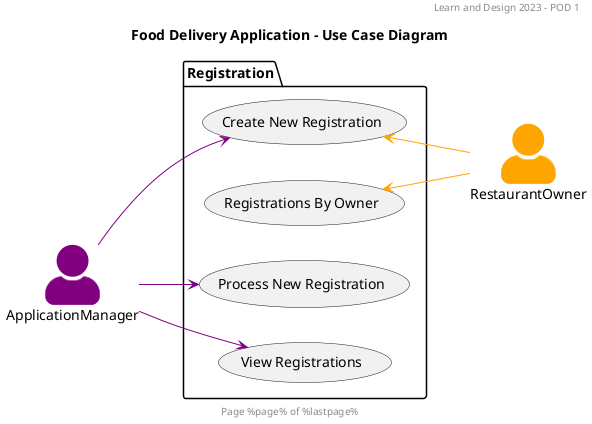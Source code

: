 @startuml
header Learn and Design 2023 - POD 1
footer Page %page% of %lastpage%
title: Food Delivery Application - Use Case Diagram

left to right direction

skinparam actorStyle awesome

actor ApplicationManager #purple;line:purple

actor RestaurantOwner #orange;line:orange

package Registration {
    (Create New Registration) <-[#orange]- RestaurantOwner
    ApplicationManager -[#purple]-> (Create New Registration)
    (Registrations By Owner) <-[#orange]- RestaurantOwner

    ApplicationManager -[#purple]-> (Process New Registration)
    ApplicationManager -[#purple]-> (View Registrations)
}

@enduml